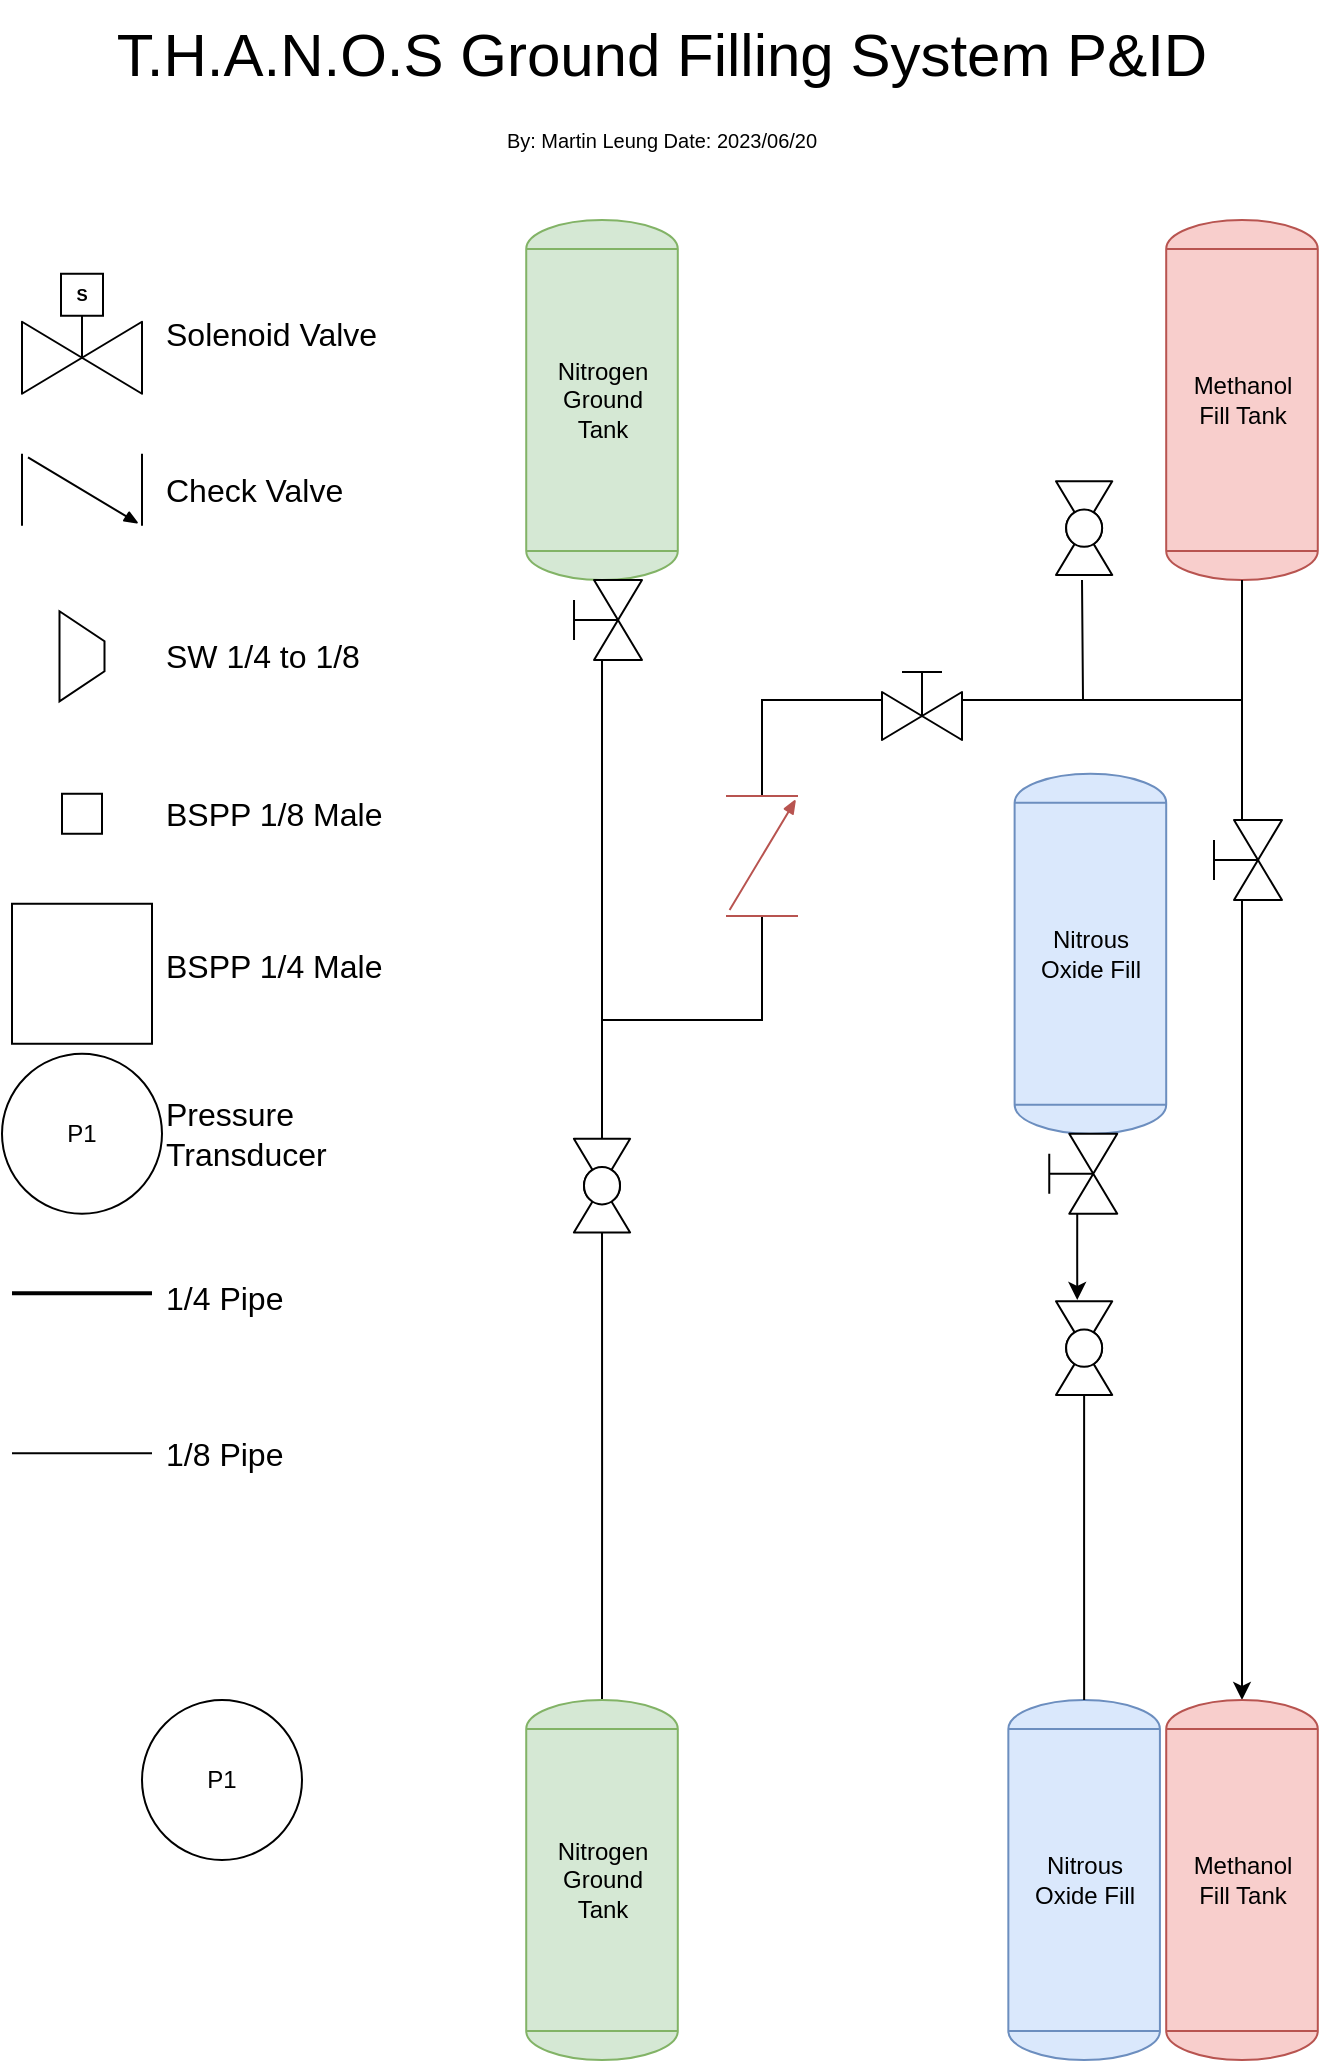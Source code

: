 <mxfile version="21.3.2" type="github">
  <diagram name="Page-1" id="9R3Zc_Gyksz3_oiIvIxs">
    <mxGraphModel dx="1436" dy="879" grid="1" gridSize="10" guides="1" tooltips="1" connect="1" arrows="1" fold="1" page="1" pageScale="1" pageWidth="850" pageHeight="1100" math="0" shadow="0">
      <root>
        <mxCell id="0" />
        <mxCell id="1" parent="0" />
        <mxCell id="_yqkkNchXxHQxlyg9AlW-36" style="edgeStyle=orthogonalEdgeStyle;rounded=0;orthogonalLoop=1;jettySize=auto;html=1;endArrow=none;endFill=0;" edge="1" parent="1" source="XI3wudiz58Q5bQnYktP5-1">
          <mxGeometry relative="1" as="geometry">
            <mxPoint x="699.995" y="410" as="targetPoint" />
          </mxGeometry>
        </mxCell>
        <mxCell id="XI3wudiz58Q5bQnYktP5-1" value="Methanol&lt;br&gt;Fill Tank" style="shape=mxgraph.pid.vessels.tank;html=1;pointerEvents=1;align=center;verticalLabelPosition=middle;verticalAlign=middle;dashed=0;labelPosition=center;fillColor=#f8cecc;strokeColor=#b85450;" parent="1" vertex="1">
          <mxGeometry x="662.1" y="140" width="75.79" height="180" as="geometry" />
        </mxCell>
        <mxCell id="XI3wudiz58Q5bQnYktP5-2" value="Nitrous&lt;br&gt;Oxide Fill" style="shape=mxgraph.pid.vessels.tank;html=1;pointerEvents=1;align=center;verticalLabelPosition=middle;verticalAlign=middle;dashed=0;labelPosition=center;fillColor=#dae8fc;strokeColor=#6c8ebf;" parent="1" vertex="1">
          <mxGeometry x="586.31" y="416.88" width="75.79" height="180" as="geometry" />
        </mxCell>
        <mxCell id="XI3wudiz58Q5bQnYktP5-29" value="P1" style="ellipse;whiteSpace=wrap;html=1;aspect=fixed;" parent="1" vertex="1">
          <mxGeometry x="150" y="880" width="80" height="80" as="geometry" />
        </mxCell>
        <mxCell id="IiVtz0PxDhAB9-K3nGWh-1" value="" style="rounded=0;whiteSpace=wrap;html=1;" parent="1" vertex="1">
          <mxGeometry x="110" y="426.88" width="20" height="20" as="geometry" />
        </mxCell>
        <mxCell id="IiVtz0PxDhAB9-K3nGWh-2" value="" style="shape=trapezoid;perimeter=trapezoidPerimeter;whiteSpace=wrap;html=1;fixedSize=1;rotation=90;size=15;" parent="1" vertex="1">
          <mxGeometry x="97.5" y="346.88" width="45" height="22.5" as="geometry" />
        </mxCell>
        <mxCell id="IiVtz0PxDhAB9-K3nGWh-4" value="" style="verticalLabelPosition=bottom;align=center;html=1;verticalAlign=top;pointerEvents=1;dashed=0;shape=mxgraph.pid2valves.valve;valveType=check;rotation=0;" parent="1" vertex="1">
          <mxGeometry x="90" y="256.88" width="60" height="36" as="geometry" />
        </mxCell>
        <mxCell id="IiVtz0PxDhAB9-K3nGWh-5" value="" style="verticalLabelPosition=bottom;align=center;html=1;verticalAlign=top;pointerEvents=1;dashed=0;shape=mxgraph.pid2valves.valve;valveType=gate;actuator=solenoid;rotation=0;" parent="1" vertex="1">
          <mxGeometry x="90" y="166.88" width="60" height="60" as="geometry" />
        </mxCell>
        <mxCell id="IiVtz0PxDhAB9-K3nGWh-7" value="" style="endArrow=none;html=1;rounded=0;strokeWidth=2;" parent="1" edge="1">
          <mxGeometry width="50" height="50" relative="1" as="geometry">
            <mxPoint x="85" y="676.63" as="sourcePoint" />
            <mxPoint x="155" y="676.63" as="targetPoint" />
          </mxGeometry>
        </mxCell>
        <mxCell id="IiVtz0PxDhAB9-K3nGWh-8" value="" style="rounded=0;whiteSpace=wrap;html=1;" parent="1" vertex="1">
          <mxGeometry x="85" y="481.88" width="70" height="70" as="geometry" />
        </mxCell>
        <mxCell id="IiVtz0PxDhAB9-K3nGWh-9" value="" style="endArrow=none;html=1;rounded=0;strokeWidth=1;" parent="1" edge="1">
          <mxGeometry width="50" height="50" relative="1" as="geometry">
            <mxPoint x="85" y="756.63" as="sourcePoint" />
            <mxPoint x="155" y="756.63" as="targetPoint" />
          </mxGeometry>
        </mxCell>
        <mxCell id="IiVtz0PxDhAB9-K3nGWh-10" value="Solenoid Valve" style="text;html=1;align=left;verticalAlign=middle;resizable=0;points=[];autosize=1;strokeColor=none;fillColor=none;fontSize=16;" parent="1" vertex="1">
          <mxGeometry x="160" y="181.88" width="130" height="30" as="geometry" />
        </mxCell>
        <mxCell id="IiVtz0PxDhAB9-K3nGWh-11" value="Check Valve" style="text;html=1;align=left;verticalAlign=middle;resizable=0;points=[];autosize=1;strokeColor=none;fillColor=none;fontSize=16;" parent="1" vertex="1">
          <mxGeometry x="160" y="259.88" width="110" height="30" as="geometry" />
        </mxCell>
        <mxCell id="IiVtz0PxDhAB9-K3nGWh-12" value="SW 1/4 to 1/8" style="text;html=1;align=left;verticalAlign=middle;resizable=0;points=[];autosize=1;strokeColor=none;fillColor=none;fontSize=16;" parent="1" vertex="1">
          <mxGeometry x="160" y="343.13" width="120" height="30" as="geometry" />
        </mxCell>
        <mxCell id="IiVtz0PxDhAB9-K3nGWh-13" value="BSPP 1/8 Male" style="text;html=1;align=left;verticalAlign=middle;resizable=0;points=[];autosize=1;strokeColor=none;fillColor=none;fontSize=16;" parent="1" vertex="1">
          <mxGeometry x="160" y="421.88" width="130" height="30" as="geometry" />
        </mxCell>
        <mxCell id="IiVtz0PxDhAB9-K3nGWh-14" value="BSPP 1/4 Male" style="text;html=1;align=left;verticalAlign=middle;resizable=0;points=[];autosize=1;strokeColor=none;fillColor=none;fontSize=16;" parent="1" vertex="1">
          <mxGeometry x="160" y="497.88" width="130" height="30" as="geometry" />
        </mxCell>
        <mxCell id="IiVtz0PxDhAB9-K3nGWh-15" value="1/4 Pipe" style="text;html=1;align=left;verticalAlign=middle;resizable=0;points=[];autosize=1;strokeColor=none;fillColor=none;fontSize=16;" parent="1" vertex="1">
          <mxGeometry x="160" y="664.13" width="80" height="30" as="geometry" />
        </mxCell>
        <mxCell id="IiVtz0PxDhAB9-K3nGWh-16" value="1/8 Pipe" style="text;html=1;align=left;verticalAlign=middle;resizable=0;points=[];autosize=1;strokeColor=none;fillColor=none;fontSize=16;" parent="1" vertex="1">
          <mxGeometry x="160" y="741.63" width="80" height="30" as="geometry" />
        </mxCell>
        <mxCell id="IiVtz0PxDhAB9-K3nGWh-17" value="T.H.A.N.O.S Ground Filling System P&amp;amp;ID&lt;br style=&quot;font-size: 12px;&quot;&gt;&lt;font size=&quot;1&quot;&gt;By: Martin Leung Date: 2023/06/20&lt;br&gt;&lt;/font&gt;" style="text;html=1;strokeColor=none;fillColor=none;align=center;verticalAlign=middle;whiteSpace=wrap;rounded=0;fontSize=30;" parent="1" vertex="1">
          <mxGeometry x="90" y="30" width="640" height="90" as="geometry" />
        </mxCell>
        <mxCell id="IiVtz0PxDhAB9-K3nGWh-18" value="P1" style="ellipse;whiteSpace=wrap;html=1;aspect=fixed;" parent="1" vertex="1">
          <mxGeometry x="80" y="556.88" width="80" height="80" as="geometry" />
        </mxCell>
        <mxCell id="IiVtz0PxDhAB9-K3nGWh-19" value="Pressure&lt;br&gt;Transducer" style="text;html=1;align=left;verticalAlign=middle;resizable=0;points=[];autosize=1;strokeColor=none;fillColor=none;fontSize=16;" parent="1" vertex="1">
          <mxGeometry x="160" y="571.88" width="100" height="50" as="geometry" />
        </mxCell>
        <mxCell id="_yqkkNchXxHQxlyg9AlW-1" value="Nitrogen&lt;br&gt;Ground&lt;br&gt;Tank" style="shape=mxgraph.pid.vessels.tank;html=1;pointerEvents=1;align=center;verticalLabelPosition=middle;verticalAlign=middle;dashed=0;labelPosition=center;fillColor=#d5e8d4;strokeColor=#82b366;" vertex="1" parent="1">
          <mxGeometry x="342.11" y="140" width="75.79" height="180" as="geometry" />
        </mxCell>
        <mxCell id="_yqkkNchXxHQxlyg9AlW-3" value="" style="verticalLabelPosition=bottom;align=center;html=1;verticalAlign=top;pointerEvents=1;dashed=0;shape=mxgraph.pid2valves.valve;valveType=gate;actuator=man;rotation=-90;" vertex="1" parent="1">
          <mxGeometry x="360.01" y="320" width="40" height="40" as="geometry" />
        </mxCell>
        <mxCell id="_yqkkNchXxHQxlyg9AlW-23" style="edgeStyle=orthogonalEdgeStyle;rounded=0;orthogonalLoop=1;jettySize=auto;html=1;entryX=0;entryY=0.5;entryDx=0;entryDy=0;entryPerimeter=0;endArrow=none;endFill=0;" edge="1" parent="1" source="_yqkkNchXxHQxlyg9AlW-17" target="_yqkkNchXxHQxlyg9AlW-18">
          <mxGeometry relative="1" as="geometry">
            <Array as="points">
              <mxPoint x="460" y="380" />
              <mxPoint x="520" y="380" />
            </Array>
          </mxGeometry>
        </mxCell>
        <mxCell id="_yqkkNchXxHQxlyg9AlW-27" style="edgeStyle=orthogonalEdgeStyle;rounded=0;orthogonalLoop=1;jettySize=auto;html=1;endArrow=none;endFill=0;" edge="1" parent="1" source="_yqkkNchXxHQxlyg9AlW-18">
          <mxGeometry relative="1" as="geometry">
            <mxPoint x="700" y="440" as="targetPoint" />
            <Array as="points">
              <mxPoint x="700" y="380" />
            </Array>
          </mxGeometry>
        </mxCell>
        <mxCell id="_yqkkNchXxHQxlyg9AlW-35" style="edgeStyle=orthogonalEdgeStyle;rounded=0;orthogonalLoop=1;jettySize=auto;html=1;endArrow=none;endFill=0;" edge="1" parent="1" source="_yqkkNchXxHQxlyg9AlW-18">
          <mxGeometry relative="1" as="geometry">
            <mxPoint x="620" y="320" as="targetPoint" />
          </mxGeometry>
        </mxCell>
        <mxCell id="_yqkkNchXxHQxlyg9AlW-18" value="" style="verticalLabelPosition=bottom;align=center;html=1;verticalAlign=top;pointerEvents=1;dashed=0;shape=mxgraph.pid2valves.valve;valveType=gate;actuator=man;rotation=0;" vertex="1" parent="1">
          <mxGeometry x="520" y="360" width="40" height="40" as="geometry" />
        </mxCell>
        <mxCell id="_yqkkNchXxHQxlyg9AlW-20" value="" style="edgeStyle=orthogonalEdgeStyle;rounded=0;orthogonalLoop=1;jettySize=auto;html=1;entryX=-0.063;entryY=0.5;entryDx=0;entryDy=0;entryPerimeter=0;endArrow=none;endFill=0;" edge="1" parent="1" source="_yqkkNchXxHQxlyg9AlW-3" target="_yqkkNchXxHQxlyg9AlW-13">
          <mxGeometry relative="1" as="geometry">
            <mxPoint x="540" y="410" as="targetPoint" />
            <mxPoint x="380" y="400" as="sourcePoint" />
            <Array as="points" />
          </mxGeometry>
        </mxCell>
        <mxCell id="_yqkkNchXxHQxlyg9AlW-41" style="edgeStyle=orthogonalEdgeStyle;rounded=0;orthogonalLoop=1;jettySize=auto;html=1;entryX=0.5;entryY=0;entryDx=0;entryDy=0;entryPerimeter=0;endArrow=none;endFill=0;" edge="1" parent="1" source="_yqkkNchXxHQxlyg9AlW-13" target="_yqkkNchXxHQxlyg9AlW-40">
          <mxGeometry relative="1" as="geometry" />
        </mxCell>
        <mxCell id="_yqkkNchXxHQxlyg9AlW-13" value="" style="verticalLabelPosition=bottom;align=center;html=1;verticalAlign=top;pointerEvents=1;dashed=0;shape=mxgraph.pid2valves.valve;valveType=ball;rotation=-90;" vertex="1" parent="1">
          <mxGeometry x="356.57" y="608.76" width="46.86" height="28.12" as="geometry" />
        </mxCell>
        <mxCell id="_yqkkNchXxHQxlyg9AlW-24" value="" style="verticalLabelPosition=bottom;align=center;html=1;verticalAlign=top;pointerEvents=1;dashed=0;shape=mxgraph.pid2valves.valve;valveType=ball;rotation=-90;" vertex="1" parent="1">
          <mxGeometry x="597.63" y="280" width="46.86" height="28.12" as="geometry" />
        </mxCell>
        <mxCell id="_yqkkNchXxHQxlyg9AlW-37" value="" style="edgeStyle=orthogonalEdgeStyle;rounded=0;orthogonalLoop=1;jettySize=auto;html=1;endArrow=none;endFill=0;" edge="1" parent="1" source="_yqkkNchXxHQxlyg9AlW-26" target="XI3wudiz58Q5bQnYktP5-1">
          <mxGeometry relative="1" as="geometry" />
        </mxCell>
        <mxCell id="_yqkkNchXxHQxlyg9AlW-44" style="edgeStyle=orthogonalEdgeStyle;rounded=0;orthogonalLoop=1;jettySize=auto;html=1;entryX=0.5;entryY=0;entryDx=0;entryDy=0;entryPerimeter=0;" edge="1" parent="1" source="_yqkkNchXxHQxlyg9AlW-26" target="_yqkkNchXxHQxlyg9AlW-38">
          <mxGeometry relative="1" as="geometry" />
        </mxCell>
        <mxCell id="_yqkkNchXxHQxlyg9AlW-26" value="" style="verticalLabelPosition=bottom;align=center;html=1;verticalAlign=top;pointerEvents=1;dashed=0;shape=mxgraph.pid2valves.valve;valveType=gate;actuator=man;rotation=-90;" vertex="1" parent="1">
          <mxGeometry x="680" y="440" width="40" height="40" as="geometry" />
        </mxCell>
        <mxCell id="_yqkkNchXxHQxlyg9AlW-28" value="" style="edgeStyle=orthogonalEdgeStyle;rounded=0;orthogonalLoop=1;jettySize=auto;html=1;endArrow=none;endFill=0;" edge="1" parent="1" source="_yqkkNchXxHQxlyg9AlW-3" target="_yqkkNchXxHQxlyg9AlW-17">
          <mxGeometry relative="1" as="geometry">
            <mxPoint x="460" y="410" as="targetPoint" />
            <mxPoint x="380" y="400" as="sourcePoint" />
            <Array as="points">
              <mxPoint x="380" y="540" />
              <mxPoint x="460" y="540" />
            </Array>
          </mxGeometry>
        </mxCell>
        <mxCell id="_yqkkNchXxHQxlyg9AlW-17" value="" style="verticalLabelPosition=bottom;align=center;html=1;verticalAlign=top;pointerEvents=1;dashed=0;shape=mxgraph.pid2valves.valve;valveType=check;rotation=-90;fillColor=#f8cecc;strokeColor=#b85450;" vertex="1" parent="1">
          <mxGeometry x="430" y="440" width="60" height="36" as="geometry" />
        </mxCell>
        <mxCell id="_yqkkNchXxHQxlyg9AlW-38" value="Methanol&lt;br&gt;Fill Tank" style="shape=mxgraph.pid.vessels.tank;html=1;pointerEvents=1;align=center;verticalLabelPosition=middle;verticalAlign=middle;dashed=0;labelPosition=center;fillColor=#f8cecc;strokeColor=#b85450;" vertex="1" parent="1">
          <mxGeometry x="662.11" y="880" width="75.79" height="180" as="geometry" />
        </mxCell>
        <mxCell id="_yqkkNchXxHQxlyg9AlW-39" value="Nitrous&lt;br&gt;Oxide Fill" style="shape=mxgraph.pid.vessels.tank;html=1;pointerEvents=1;align=center;verticalLabelPosition=middle;verticalAlign=middle;dashed=0;labelPosition=center;fillColor=#dae8fc;strokeColor=#6c8ebf;" vertex="1" parent="1">
          <mxGeometry x="583.17" y="880" width="75.79" height="180" as="geometry" />
        </mxCell>
        <mxCell id="_yqkkNchXxHQxlyg9AlW-40" value="Nitrogen&lt;br&gt;Ground&lt;br&gt;Tank" style="shape=mxgraph.pid.vessels.tank;html=1;pointerEvents=1;align=center;verticalLabelPosition=middle;verticalAlign=middle;dashed=0;labelPosition=center;fillColor=#d5e8d4;strokeColor=#82b366;" vertex="1" parent="1">
          <mxGeometry x="342.11" y="880" width="75.79" height="180" as="geometry" />
        </mxCell>
        <mxCell id="_yqkkNchXxHQxlyg9AlW-49" style="edgeStyle=orthogonalEdgeStyle;rounded=0;orthogonalLoop=1;jettySize=auto;html=1;" edge="1" parent="1" source="_yqkkNchXxHQxlyg9AlW-42">
          <mxGeometry relative="1" as="geometry">
            <mxPoint x="617.63" y="680" as="targetPoint" />
          </mxGeometry>
        </mxCell>
        <mxCell id="_yqkkNchXxHQxlyg9AlW-42" value="" style="verticalLabelPosition=bottom;align=center;html=1;verticalAlign=top;pointerEvents=1;dashed=0;shape=mxgraph.pid2valves.valve;valveType=gate;actuator=man;rotation=-90;" vertex="1" parent="1">
          <mxGeometry x="597.63" y="596.88" width="40" height="40" as="geometry" />
        </mxCell>
        <mxCell id="_yqkkNchXxHQxlyg9AlW-50" style="edgeStyle=orthogonalEdgeStyle;rounded=0;orthogonalLoop=1;jettySize=auto;html=1;entryX=0.5;entryY=0;entryDx=0;entryDy=0;entryPerimeter=0;endArrow=none;endFill=0;" edge="1" parent="1" source="_yqkkNchXxHQxlyg9AlW-48" target="_yqkkNchXxHQxlyg9AlW-39">
          <mxGeometry relative="1" as="geometry" />
        </mxCell>
        <mxCell id="_yqkkNchXxHQxlyg9AlW-48" value="" style="verticalLabelPosition=bottom;align=center;html=1;verticalAlign=top;pointerEvents=1;dashed=0;shape=mxgraph.pid2valves.valve;valveType=ball;rotation=-90;" vertex="1" parent="1">
          <mxGeometry x="597.63" y="690" width="46.86" height="28.12" as="geometry" />
        </mxCell>
      </root>
    </mxGraphModel>
  </diagram>
</mxfile>

